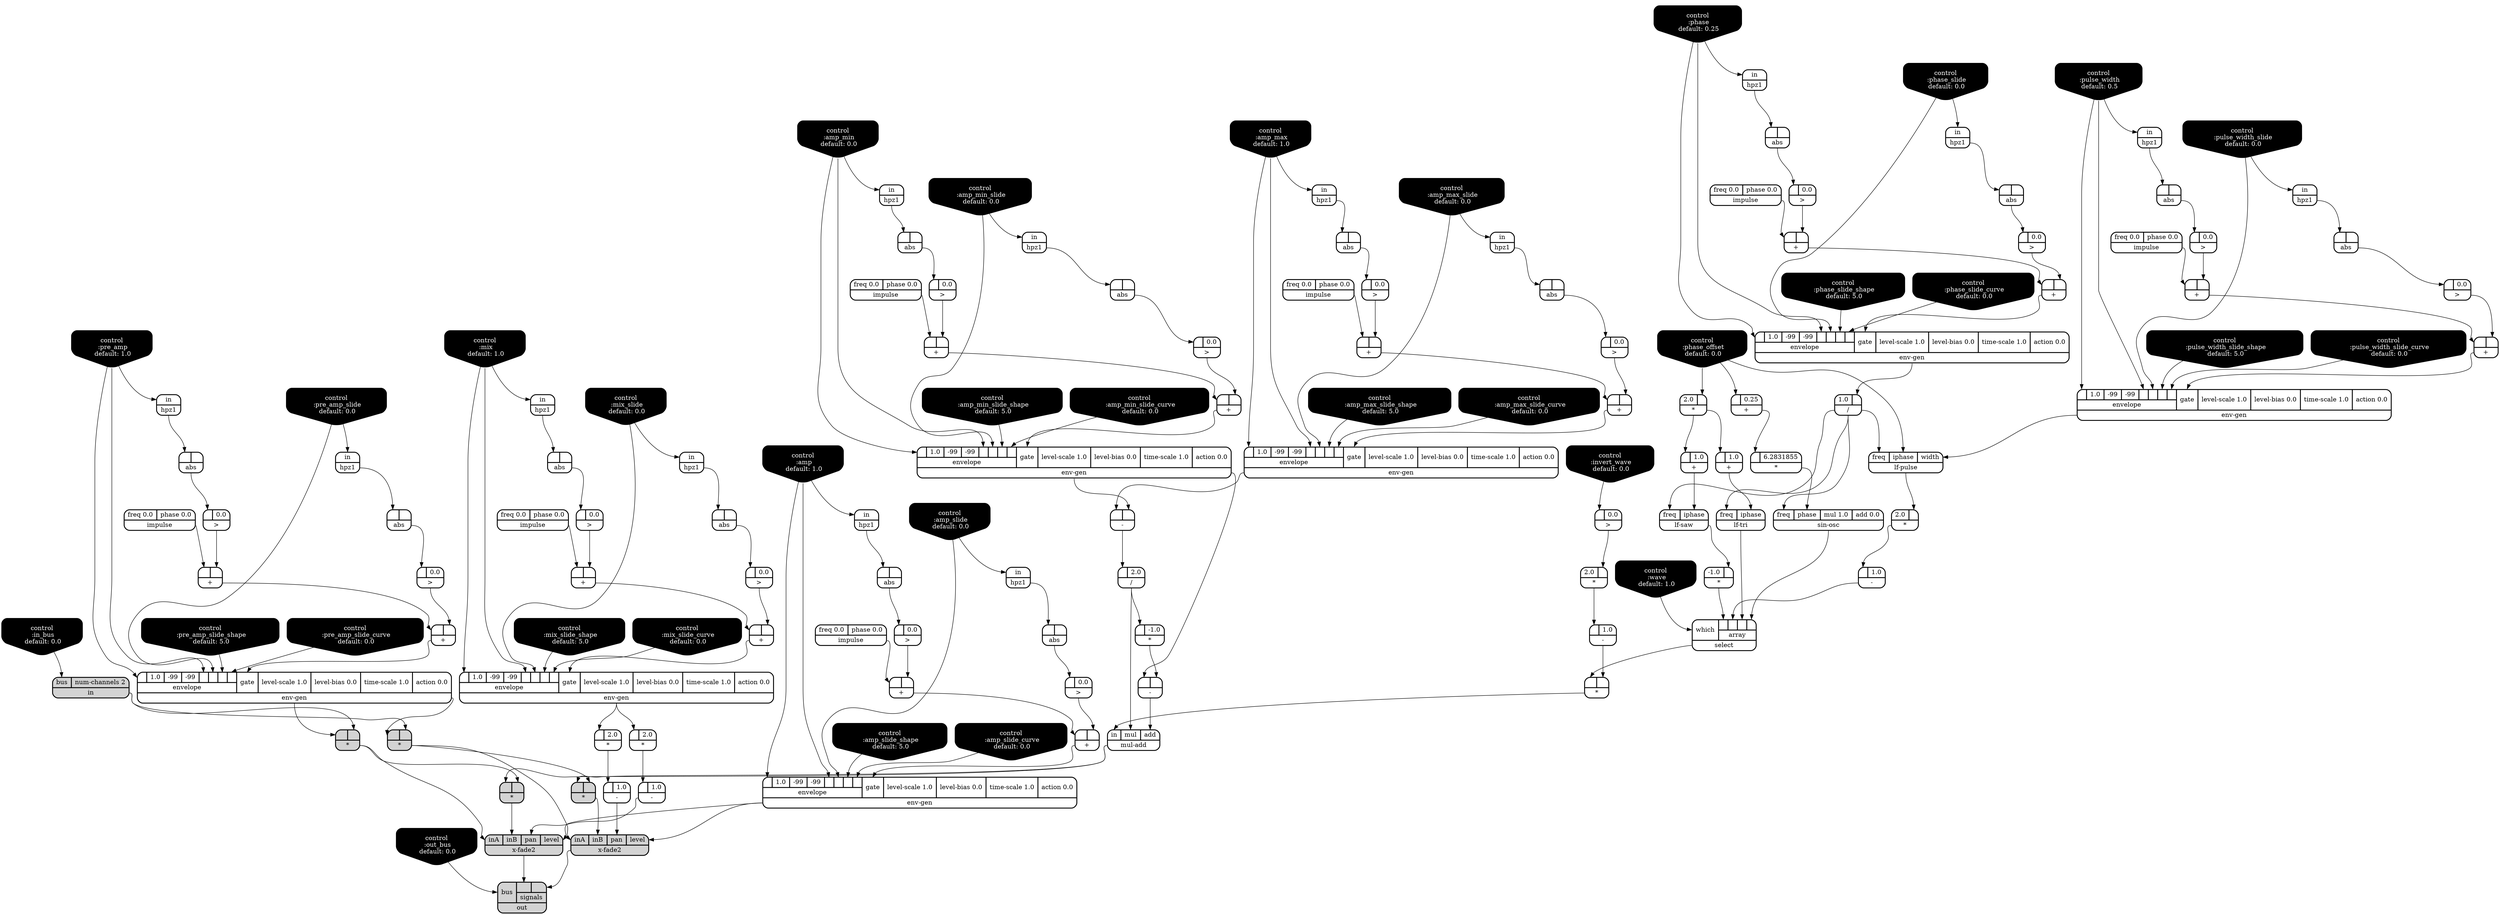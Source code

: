 digraph synthdef {
58 [label = "{{ <a> 2.0|<b> } |<__UG_NAME__>* }" style="bold, rounded" shape=record rankdir=LR];
61 [label = "{{ <a> -1.0|<b> } |<__UG_NAME__>* }" style="bold, rounded" shape=record rankdir=LR];
72 [label = "{{ <a> 2.0|<b> } |<__UG_NAME__>* }" style="bold, rounded" shape=record rankdir=LR];
77 [label = "{{ <a> |<b> 6.2831855} |<__UG_NAME__>* }" style="bold, rounded" shape=record rankdir=LR];
81 [label = "{{ <a> 2.0|<b> } |<__UG_NAME__>* }" style="bold, rounded" shape=record rankdir=LR];
83 [label = "{{ <a> |<b> } |<__UG_NAME__>* }" style="bold, rounded" shape=record rankdir=LR];
96 [label = "{{ <a> |<b> } |<__UG_NAME__>* }" style="filled, bold, rounded"  shape=record rankdir=LR];
103 [label = "{{ <a> |<b> } |<__UG_NAME__>* }" style="filled, bold, rounded"  shape=record rankdir=LR];
114 [label = "{{ <a> |<b> -1.0} |<__UG_NAME__>* }" style="bold, rounded" shape=record rankdir=LR];
117 [label = "{{ <a> |<b> } |<__UG_NAME__>* }" style="filled, bold, rounded"  shape=record rankdir=LR];
125 [label = "{{ <a> |<b> 2.0} |<__UG_NAME__>* }" style="bold, rounded" shape=record rankdir=LR];
133 [label = "{{ <a> |<b> } |<__UG_NAME__>* }" style="filled, bold, rounded"  shape=record rankdir=LR];
134 [label = "{{ <a> |<b> 2.0} |<__UG_NAME__>* }" style="bold, rounded" shape=record rankdir=LR];
40 [label = "{{ <a> |<b> } |<__UG_NAME__>+ }" style="bold, rounded" shape=record rankdir=LR];
44 [label = "{{ <a> |<b> } |<__UG_NAME__>+ }" style="bold, rounded" shape=record rankdir=LR];
51 [label = "{{ <a> |<b> } |<__UG_NAME__>+ }" style="bold, rounded" shape=record rankdir=LR];
55 [label = "{{ <a> |<b> } |<__UG_NAME__>+ }" style="bold, rounded" shape=record rankdir=LR];
59 [label = "{{ <a> |<b> 1.0} |<__UG_NAME__>+ }" style="bold, rounded" shape=record rankdir=LR];
66 [label = "{{ <a> |<b> } |<__UG_NAME__>+ }" style="bold, rounded" shape=record rankdir=LR];
69 [label = "{{ <a> |<b> } |<__UG_NAME__>+ }" style="bold, rounded" shape=record rankdir=LR];
74 [label = "{{ <a> |<b> 1.0} |<__UG_NAME__>+ }" style="bold, rounded" shape=record rankdir=LR];
76 [label = "{{ <a> |<b> 0.25} |<__UG_NAME__>+ }" style="bold, rounded" shape=record rankdir=LR];
89 [label = "{{ <a> |<b> } |<__UG_NAME__>+ }" style="bold, rounded" shape=record rankdir=LR];
93 [label = "{{ <a> |<b> } |<__UG_NAME__>+ }" style="bold, rounded" shape=record rankdir=LR];
102 [label = "{{ <a> |<b> } |<__UG_NAME__>+ }" style="bold, rounded" shape=record rankdir=LR];
107 [label = "{{ <a> |<b> } |<__UG_NAME__>+ }" style="bold, rounded" shape=record rankdir=LR];
110 [label = "{{ <a> |<b> } |<__UG_NAME__>+ }" style="bold, rounded" shape=record rankdir=LR];
119 [label = "{{ <a> |<b> } |<__UG_NAME__>+ }" style="bold, rounded" shape=record rankdir=LR];
123 [label = "{{ <a> |<b> } |<__UG_NAME__>+ }" style="bold, rounded" shape=record rankdir=LR];
130 [label = "{{ <a> |<b> } |<__UG_NAME__>+ }" style="bold, rounded" shape=record rankdir=LR];
73 [label = "{{ <a> |<b> 1.0} |<__UG_NAME__>- }" style="bold, rounded" shape=record rankdir=LR];
82 [label = "{{ <a> |<b> 1.0} |<__UG_NAME__>- }" style="bold, rounded" shape=record rankdir=LR];
112 [label = "{{ <a> |<b> } |<__UG_NAME__>- }" style="bold, rounded" shape=record rankdir=LR];
115 [label = "{{ <a> |<b> } |<__UG_NAME__>- }" style="bold, rounded" shape=record rankdir=LR];
126 [label = "{{ <a> |<b> 1.0} |<__UG_NAME__>- }" style="bold, rounded" shape=record rankdir=LR];
135 [label = "{{ <a> |<b> 1.0} |<__UG_NAME__>- }" style="bold, rounded" shape=record rankdir=LR];
57 [label = "{{ <a> 1.0|<b> } |<__UG_NAME__>/ }" style="bold, rounded" shape=record rankdir=LR];
113 [label = "{{ <a> |<b> 2.0} |<__UG_NAME__>/ }" style="bold, rounded" shape=record rankdir=LR];
35 [label = "{{ <a> |<b> 0.0} |<__UG_NAME__>\> }" style="bold, rounded" shape=record rankdir=LR];
39 [label = "{{ <a> |<b> 0.0} |<__UG_NAME__>\> }" style="bold, rounded" shape=record rankdir=LR];
43 [label = "{{ <a> |<b> 0.0} |<__UG_NAME__>\> }" style="bold, rounded" shape=record rankdir=LR];
50 [label = "{{ <a> |<b> 0.0} |<__UG_NAME__>\> }" style="bold, rounded" shape=record rankdir=LR];
54 [label = "{{ <a> |<b> 0.0} |<__UG_NAME__>\> }" style="bold, rounded" shape=record rankdir=LR];
65 [label = "{{ <a> |<b> 0.0} |<__UG_NAME__>\> }" style="bold, rounded" shape=record rankdir=LR];
68 [label = "{{ <a> |<b> 0.0} |<__UG_NAME__>\> }" style="bold, rounded" shape=record rankdir=LR];
80 [label = "{{ <a> |<b> 0.0} |<__UG_NAME__>\> }" style="bold, rounded" shape=record rankdir=LR];
88 [label = "{{ <a> |<b> 0.0} |<__UG_NAME__>\> }" style="bold, rounded" shape=record rankdir=LR];
92 [label = "{{ <a> |<b> 0.0} |<__UG_NAME__>\> }" style="bold, rounded" shape=record rankdir=LR];
101 [label = "{{ <a> |<b> 0.0} |<__UG_NAME__>\> }" style="bold, rounded" shape=record rankdir=LR];
106 [label = "{{ <a> |<b> 0.0} |<__UG_NAME__>\> }" style="bold, rounded" shape=record rankdir=LR];
109 [label = "{{ <a> |<b> 0.0} |<__UG_NAME__>\> }" style="bold, rounded" shape=record rankdir=LR];
122 [label = "{{ <a> |<b> 0.0} |<__UG_NAME__>\> }" style="bold, rounded" shape=record rankdir=LR];
129 [label = "{{ <a> |<b> 0.0} |<__UG_NAME__>\> }" style="bold, rounded" shape=record rankdir=LR];
34 [label = "{{ <a> |<b> } |<__UG_NAME__>abs }" style="bold, rounded" shape=record rankdir=LR];
38 [label = "{{ <a> |<b> } |<__UG_NAME__>abs }" style="bold, rounded" shape=record rankdir=LR];
42 [label = "{{ <a> |<b> } |<__UG_NAME__>abs }" style="bold, rounded" shape=record rankdir=LR];
49 [label = "{{ <a> |<b> } |<__UG_NAME__>abs }" style="bold, rounded" shape=record rankdir=LR];
53 [label = "{{ <a> |<b> } |<__UG_NAME__>abs }" style="bold, rounded" shape=record rankdir=LR];
64 [label = "{{ <a> |<b> } |<__UG_NAME__>abs }" style="bold, rounded" shape=record rankdir=LR];
67 [label = "{{ <a> |<b> } |<__UG_NAME__>abs }" style="bold, rounded" shape=record rankdir=LR];
87 [label = "{{ <a> |<b> } |<__UG_NAME__>abs }" style="bold, rounded" shape=record rankdir=LR];
91 [label = "{{ <a> |<b> } |<__UG_NAME__>abs }" style="bold, rounded" shape=record rankdir=LR];
100 [label = "{{ <a> |<b> } |<__UG_NAME__>abs }" style="bold, rounded" shape=record rankdir=LR];
105 [label = "{{ <a> |<b> } |<__UG_NAME__>abs }" style="bold, rounded" shape=record rankdir=LR];
108 [label = "{{ <a> |<b> } |<__UG_NAME__>abs }" style="bold, rounded" shape=record rankdir=LR];
121 [label = "{{ <a> |<b> } |<__UG_NAME__>abs }" style="bold, rounded" shape=record rankdir=LR];
128 [label = "{{ <a> |<b> } |<__UG_NAME__>abs }" style="bold, rounded" shape=record rankdir=LR];
0 [label = "control
 :amp
 default: 1.0" shape=invhouse style="rounded, filled, bold" fillcolor=black fontcolor=white ]; 
1 [label = "control
 :amp_slide
 default: 0.0" shape=invhouse style="rounded, filled, bold" fillcolor=black fontcolor=white ]; 
2 [label = "control
 :amp_slide_shape
 default: 5.0" shape=invhouse style="rounded, filled, bold" fillcolor=black fontcolor=white ]; 
3 [label = "control
 :amp_slide_curve
 default: 0.0" shape=invhouse style="rounded, filled, bold" fillcolor=black fontcolor=white ]; 
4 [label = "control
 :mix
 default: 1.0" shape=invhouse style="rounded, filled, bold" fillcolor=black fontcolor=white ]; 
5 [label = "control
 :mix_slide
 default: 0.0" shape=invhouse style="rounded, filled, bold" fillcolor=black fontcolor=white ]; 
6 [label = "control
 :mix_slide_shape
 default: 5.0" shape=invhouse style="rounded, filled, bold" fillcolor=black fontcolor=white ]; 
7 [label = "control
 :mix_slide_curve
 default: 0.0" shape=invhouse style="rounded, filled, bold" fillcolor=black fontcolor=white ]; 
8 [label = "control
 :pre_amp
 default: 1.0" shape=invhouse style="rounded, filled, bold" fillcolor=black fontcolor=white ]; 
9 [label = "control
 :pre_amp_slide
 default: 0.0" shape=invhouse style="rounded, filled, bold" fillcolor=black fontcolor=white ]; 
10 [label = "control
 :pre_amp_slide_shape
 default: 5.0" shape=invhouse style="rounded, filled, bold" fillcolor=black fontcolor=white ]; 
11 [label = "control
 :pre_amp_slide_curve
 default: 0.0" shape=invhouse style="rounded, filled, bold" fillcolor=black fontcolor=white ]; 
12 [label = "control
 :phase
 default: 0.25" shape=invhouse style="rounded, filled, bold" fillcolor=black fontcolor=white ]; 
13 [label = "control
 :phase_slide
 default: 0.0" shape=invhouse style="rounded, filled, bold" fillcolor=black fontcolor=white ]; 
14 [label = "control
 :phase_slide_shape
 default: 5.0" shape=invhouse style="rounded, filled, bold" fillcolor=black fontcolor=white ]; 
15 [label = "control
 :phase_slide_curve
 default: 0.0" shape=invhouse style="rounded, filled, bold" fillcolor=black fontcolor=white ]; 
16 [label = "control
 :amp_min
 default: 0.0" shape=invhouse style="rounded, filled, bold" fillcolor=black fontcolor=white ]; 
17 [label = "control
 :amp_min_slide
 default: 0.0" shape=invhouse style="rounded, filled, bold" fillcolor=black fontcolor=white ]; 
18 [label = "control
 :amp_min_slide_shape
 default: 5.0" shape=invhouse style="rounded, filled, bold" fillcolor=black fontcolor=white ]; 
19 [label = "control
 :amp_min_slide_curve
 default: 0.0" shape=invhouse style="rounded, filled, bold" fillcolor=black fontcolor=white ]; 
20 [label = "control
 :amp_max
 default: 1.0" shape=invhouse style="rounded, filled, bold" fillcolor=black fontcolor=white ]; 
21 [label = "control
 :amp_max_slide
 default: 0.0" shape=invhouse style="rounded, filled, bold" fillcolor=black fontcolor=white ]; 
22 [label = "control
 :amp_max_slide_shape
 default: 5.0" shape=invhouse style="rounded, filled, bold" fillcolor=black fontcolor=white ]; 
23 [label = "control
 :amp_max_slide_curve
 default: 0.0" shape=invhouse style="rounded, filled, bold" fillcolor=black fontcolor=white ]; 
24 [label = "control
 :pulse_width
 default: 0.5" shape=invhouse style="rounded, filled, bold" fillcolor=black fontcolor=white ]; 
25 [label = "control
 :pulse_width_slide
 default: 0.0" shape=invhouse style="rounded, filled, bold" fillcolor=black fontcolor=white ]; 
26 [label = "control
 :pulse_width_slide_shape
 default: 5.0" shape=invhouse style="rounded, filled, bold" fillcolor=black fontcolor=white ]; 
27 [label = "control
 :pulse_width_slide_curve
 default: 0.0" shape=invhouse style="rounded, filled, bold" fillcolor=black fontcolor=white ]; 
28 [label = "control
 :phase_offset
 default: 0.0" shape=invhouse style="rounded, filled, bold" fillcolor=black fontcolor=white ]; 
29 [label = "control
 :wave
 default: 1.0" shape=invhouse style="rounded, filled, bold" fillcolor=black fontcolor=white ]; 
30 [label = "control
 :invert_wave
 default: 0.0" shape=invhouse style="rounded, filled, bold" fillcolor=black fontcolor=white ]; 
31 [label = "control
 :in_bus
 default: 0.0" shape=invhouse style="rounded, filled, bold" fillcolor=black fontcolor=white ]; 
32 [label = "control
 :out_bus
 default: 0.0" shape=invhouse style="rounded, filled, bold" fillcolor=black fontcolor=white ]; 
45 [label = "{{ {{<envelope___control___0>|1.0|-99|-99|<envelope___control___4>|<envelope___control___5>|<envelope___control___6>|<envelope___control___7>}|envelope}|<gate> gate|<level____scale> level-scale 1.0|<level____bias> level-bias 0.0|<time____scale> time-scale 1.0|<action> action 0.0} |<__UG_NAME__>env-gen }" style="bold, rounded" shape=record rankdir=LR];
56 [label = "{{ {{<envelope___control___0>|1.0|-99|-99|<envelope___control___4>|<envelope___control___5>|<envelope___control___6>|<envelope___control___7>}|envelope}|<gate> gate|<level____scale> level-scale 1.0|<level____bias> level-bias 0.0|<time____scale> time-scale 1.0|<action> action 0.0} |<__UG_NAME__>env-gen }" style="bold, rounded" shape=record rankdir=LR];
70 [label = "{{ {{<envelope___control___0>|1.0|-99|-99|<envelope___control___4>|<envelope___control___5>|<envelope___control___6>|<envelope___control___7>}|envelope}|<gate> gate|<level____scale> level-scale 1.0|<level____bias> level-bias 0.0|<time____scale> time-scale 1.0|<action> action 0.0} |<__UG_NAME__>env-gen }" style="bold, rounded" shape=record rankdir=LR];
94 [label = "{{ {{<envelope___control___0>|1.0|-99|-99|<envelope___control___4>|<envelope___control___5>|<envelope___control___6>|<envelope___control___7>}|envelope}|<gate> gate|<level____scale> level-scale 1.0|<level____bias> level-bias 0.0|<time____scale> time-scale 1.0|<action> action 0.0} |<__UG_NAME__>env-gen }" style="bold, rounded" shape=record rankdir=LR];
111 [label = "{{ {{<envelope___control___0>|1.0|-99|-99|<envelope___control___4>|<envelope___control___5>|<envelope___control___6>|<envelope___control___7>}|envelope}|<gate> gate|<level____scale> level-scale 1.0|<level____bias> level-bias 0.0|<time____scale> time-scale 1.0|<action> action 0.0} |<__UG_NAME__>env-gen }" style="bold, rounded" shape=record rankdir=LR];
124 [label = "{{ {{<envelope___control___0>|1.0|-99|-99|<envelope___control___4>|<envelope___control___5>|<envelope___control___6>|<envelope___control___7>}|envelope}|<gate> gate|<level____scale> level-scale 1.0|<level____bias> level-bias 0.0|<time____scale> time-scale 1.0|<action> action 0.0} |<__UG_NAME__>env-gen }" style="bold, rounded" shape=record rankdir=LR];
131 [label = "{{ {{<envelope___control___0>|1.0|-99|-99|<envelope___control___4>|<envelope___control___5>|<envelope___control___6>|<envelope___control___7>}|envelope}|<gate> gate|<level____scale> level-scale 1.0|<level____bias> level-bias 0.0|<time____scale> time-scale 1.0|<action> action 0.0} |<__UG_NAME__>env-gen }" style="bold, rounded" shape=record rankdir=LR];
33 [label = "{{ <in> in} |<__UG_NAME__>hpz1 }" style="bold, rounded" shape=record rankdir=LR];
37 [label = "{{ <in> in} |<__UG_NAME__>hpz1 }" style="bold, rounded" shape=record rankdir=LR];
41 [label = "{{ <in> in} |<__UG_NAME__>hpz1 }" style="bold, rounded" shape=record rankdir=LR];
46 [label = "{{ <in> in} |<__UG_NAME__>hpz1 }" style="bold, rounded" shape=record rankdir=LR];
48 [label = "{{ <in> in} |<__UG_NAME__>hpz1 }" style="bold, rounded" shape=record rankdir=LR];
52 [label = "{{ <in> in} |<__UG_NAME__>hpz1 }" style="bold, rounded" shape=record rankdir=LR];
63 [label = "{{ <in> in} |<__UG_NAME__>hpz1 }" style="bold, rounded" shape=record rankdir=LR];
86 [label = "{{ <in> in} |<__UG_NAME__>hpz1 }" style="bold, rounded" shape=record rankdir=LR];
90 [label = "{{ <in> in} |<__UG_NAME__>hpz1 }" style="bold, rounded" shape=record rankdir=LR];
97 [label = "{{ <in> in} |<__UG_NAME__>hpz1 }" style="bold, rounded" shape=record rankdir=LR];
99 [label = "{{ <in> in} |<__UG_NAME__>hpz1 }" style="bold, rounded" shape=record rankdir=LR];
104 [label = "{{ <in> in} |<__UG_NAME__>hpz1 }" style="bold, rounded" shape=record rankdir=LR];
120 [label = "{{ <in> in} |<__UG_NAME__>hpz1 }" style="bold, rounded" shape=record rankdir=LR];
127 [label = "{{ <in> in} |<__UG_NAME__>hpz1 }" style="bold, rounded" shape=record rankdir=LR];
36 [label = "{{ <freq> freq 0.0|<phase> phase 0.0} |<__UG_NAME__>impulse }" style="bold, rounded" shape=record rankdir=LR];
47 [label = "{{ <freq> freq 0.0|<phase> phase 0.0} |<__UG_NAME__>impulse }" style="bold, rounded" shape=record rankdir=LR];
62 [label = "{{ <freq> freq 0.0|<phase> phase 0.0} |<__UG_NAME__>impulse }" style="bold, rounded" shape=record rankdir=LR];
84 [label = "{{ <freq> freq 0.0|<phase> phase 0.0} |<__UG_NAME__>impulse }" style="bold, rounded" shape=record rankdir=LR];
85 [label = "{{ <freq> freq 0.0|<phase> phase 0.0} |<__UG_NAME__>impulse }" style="bold, rounded" shape=record rankdir=LR];
98 [label = "{{ <freq> freq 0.0|<phase> phase 0.0} |<__UG_NAME__>impulse }" style="bold, rounded" shape=record rankdir=LR];
118 [label = "{{ <freq> freq 0.0|<phase> phase 0.0} |<__UG_NAME__>impulse }" style="bold, rounded" shape=record rankdir=LR];
95 [label = "{{ <bus> bus|<num____channels> num-channels 2} |<__UG_NAME__>in }" style="filled, bold, rounded"  shape=record rankdir=LR];
71 [label = "{{ <freq> freq|<iphase> iphase|<width> width} |<__UG_NAME__>lf-pulse }" style="bold, rounded" shape=record rankdir=LR];
60 [label = "{{ <freq> freq|<iphase> iphase} |<__UG_NAME__>lf-saw }" style="bold, rounded" shape=record rankdir=LR];
75 [label = "{{ <freq> freq|<iphase> iphase} |<__UG_NAME__>lf-tri }" style="bold, rounded" shape=record rankdir=LR];
116 [label = "{{ <in> in|<mul> mul|<add> add} |<__UG_NAME__>mul-add }" style="bold, rounded" shape=record rankdir=LR];
137 [label = "{{ <bus> bus|{{<signals___x____fade2___0>|<signals___x____fade2___1>}|signals}} |<__UG_NAME__>out }" style="filled, bold, rounded"  shape=record rankdir=LR];
79 [label = "{{ <which> which|{{<array___binary____op____u____gen___0>|<array___binary____op____u____gen___1>|<array___lf____tri___2>|<array___sin____osc___3>}|array}} |<__UG_NAME__>select }" style="bold, rounded" shape=record rankdir=LR];
78 [label = "{{ <freq> freq|<phase> phase|<mul> mul 1.0|<add> add 0.0} |<__UG_NAME__>sin-osc }" style="bold, rounded" shape=record rankdir=LR];
132 [label = "{{ <ina> inA|<inb> inB|<pan> pan|<level> level} |<__UG_NAME__>x-fade2 }" style="filled, bold, rounded"  shape=record rankdir=LR];
136 [label = "{{ <ina> inA|<inb> inB|<pan> pan|<level> level} |<__UG_NAME__>x-fade2 }" style="filled, bold, rounded"  shape=record rankdir=LR];

28:__UG_NAME__ -> 58:b ;
60:__UG_NAME__ -> 61:b ;
71:__UG_NAME__ -> 72:b ;
76:__UG_NAME__ -> 77:a ;
80:__UG_NAME__ -> 81:b ;
82:__UG_NAME__ -> 83:b ;
79:__UG_NAME__ -> 83:a ;
95:__UG_NAME__ -> 96:b ;
94:__UG_NAME__ -> 96:a ;
95:__UG_NAME__ -> 103:b ;
94:__UG_NAME__ -> 103:a ;
113:__UG_NAME__ -> 114:a ;
103:__UG_NAME__ -> 117:b ;
116:__UG_NAME__ -> 117:a ;
124:__UG_NAME__ -> 125:a ;
96:__UG_NAME__ -> 133:b ;
116:__UG_NAME__ -> 133:a ;
124:__UG_NAME__ -> 134:a ;
39:__UG_NAME__ -> 40:b ;
36:__UG_NAME__ -> 40:a ;
43:__UG_NAME__ -> 44:b ;
40:__UG_NAME__ -> 44:a ;
50:__UG_NAME__ -> 51:b ;
47:__UG_NAME__ -> 51:a ;
54:__UG_NAME__ -> 55:b ;
51:__UG_NAME__ -> 55:a ;
58:__UG_NAME__ -> 59:a ;
65:__UG_NAME__ -> 66:b ;
62:__UG_NAME__ -> 66:a ;
68:__UG_NAME__ -> 69:b ;
66:__UG_NAME__ -> 69:a ;
58:__UG_NAME__ -> 74:a ;
28:__UG_NAME__ -> 76:a ;
88:__UG_NAME__ -> 89:b ;
85:__UG_NAME__ -> 89:a ;
92:__UG_NAME__ -> 93:b ;
89:__UG_NAME__ -> 93:a ;
101:__UG_NAME__ -> 102:b ;
98:__UG_NAME__ -> 102:a ;
106:__UG_NAME__ -> 107:b ;
84:__UG_NAME__ -> 107:a ;
109:__UG_NAME__ -> 110:b ;
107:__UG_NAME__ -> 110:a ;
35:__UG_NAME__ -> 119:b ;
118:__UG_NAME__ -> 119:a ;
122:__UG_NAME__ -> 123:b ;
119:__UG_NAME__ -> 123:a ;
129:__UG_NAME__ -> 130:b ;
102:__UG_NAME__ -> 130:a ;
72:__UG_NAME__ -> 73:a ;
81:__UG_NAME__ -> 82:a ;
45:__UG_NAME__ -> 112:b ;
111:__UG_NAME__ -> 112:a ;
114:__UG_NAME__ -> 115:b ;
45:__UG_NAME__ -> 115:a ;
125:__UG_NAME__ -> 126:a ;
134:__UG_NAME__ -> 135:a ;
56:__UG_NAME__ -> 57:b ;
112:__UG_NAME__ -> 113:a ;
34:__UG_NAME__ -> 35:a ;
38:__UG_NAME__ -> 39:a ;
42:__UG_NAME__ -> 43:a ;
49:__UG_NAME__ -> 50:a ;
53:__UG_NAME__ -> 54:a ;
64:__UG_NAME__ -> 65:a ;
67:__UG_NAME__ -> 68:a ;
30:__UG_NAME__ -> 80:a ;
87:__UG_NAME__ -> 88:a ;
91:__UG_NAME__ -> 92:a ;
100:__UG_NAME__ -> 101:a ;
105:__UG_NAME__ -> 106:a ;
108:__UG_NAME__ -> 109:a ;
121:__UG_NAME__ -> 122:a ;
128:__UG_NAME__ -> 129:a ;
33:__UG_NAME__ -> 34:a ;
37:__UG_NAME__ -> 38:a ;
41:__UG_NAME__ -> 42:a ;
48:__UG_NAME__ -> 49:a ;
52:__UG_NAME__ -> 53:a ;
63:__UG_NAME__ -> 64:a ;
46:__UG_NAME__ -> 67:a ;
86:__UG_NAME__ -> 87:a ;
90:__UG_NAME__ -> 91:a ;
99:__UG_NAME__ -> 100:a ;
104:__UG_NAME__ -> 105:a ;
97:__UG_NAME__ -> 108:a ;
120:__UG_NAME__ -> 121:a ;
127:__UG_NAME__ -> 128:a ;
44:__UG_NAME__ -> 45:gate ;
16:__UG_NAME__ -> 45:envelope___control___0 ;
16:__UG_NAME__ -> 45:envelope___control___4 ;
17:__UG_NAME__ -> 45:envelope___control___5 ;
18:__UG_NAME__ -> 45:envelope___control___6 ;
19:__UG_NAME__ -> 45:envelope___control___7 ;
55:__UG_NAME__ -> 56:gate ;
12:__UG_NAME__ -> 56:envelope___control___0 ;
12:__UG_NAME__ -> 56:envelope___control___4 ;
13:__UG_NAME__ -> 56:envelope___control___5 ;
14:__UG_NAME__ -> 56:envelope___control___6 ;
15:__UG_NAME__ -> 56:envelope___control___7 ;
69:__UG_NAME__ -> 70:gate ;
24:__UG_NAME__ -> 70:envelope___control___0 ;
24:__UG_NAME__ -> 70:envelope___control___4 ;
25:__UG_NAME__ -> 70:envelope___control___5 ;
26:__UG_NAME__ -> 70:envelope___control___6 ;
27:__UG_NAME__ -> 70:envelope___control___7 ;
93:__UG_NAME__ -> 94:gate ;
8:__UG_NAME__ -> 94:envelope___control___0 ;
8:__UG_NAME__ -> 94:envelope___control___4 ;
9:__UG_NAME__ -> 94:envelope___control___5 ;
10:__UG_NAME__ -> 94:envelope___control___6 ;
11:__UG_NAME__ -> 94:envelope___control___7 ;
110:__UG_NAME__ -> 111:gate ;
20:__UG_NAME__ -> 111:envelope___control___0 ;
20:__UG_NAME__ -> 111:envelope___control___4 ;
21:__UG_NAME__ -> 111:envelope___control___5 ;
22:__UG_NAME__ -> 111:envelope___control___6 ;
23:__UG_NAME__ -> 111:envelope___control___7 ;
123:__UG_NAME__ -> 124:gate ;
4:__UG_NAME__ -> 124:envelope___control___0 ;
4:__UG_NAME__ -> 124:envelope___control___4 ;
5:__UG_NAME__ -> 124:envelope___control___5 ;
6:__UG_NAME__ -> 124:envelope___control___6 ;
7:__UG_NAME__ -> 124:envelope___control___7 ;
130:__UG_NAME__ -> 131:gate ;
0:__UG_NAME__ -> 131:envelope___control___0 ;
0:__UG_NAME__ -> 131:envelope___control___4 ;
1:__UG_NAME__ -> 131:envelope___control___5 ;
2:__UG_NAME__ -> 131:envelope___control___6 ;
3:__UG_NAME__ -> 131:envelope___control___7 ;
4:__UG_NAME__ -> 33:in ;
16:__UG_NAME__ -> 37:in ;
17:__UG_NAME__ -> 41:in ;
25:__UG_NAME__ -> 46:in ;
12:__UG_NAME__ -> 48:in ;
13:__UG_NAME__ -> 52:in ;
24:__UG_NAME__ -> 63:in ;
8:__UG_NAME__ -> 86:in ;
9:__UG_NAME__ -> 90:in ;
21:__UG_NAME__ -> 97:in ;
0:__UG_NAME__ -> 99:in ;
20:__UG_NAME__ -> 104:in ;
5:__UG_NAME__ -> 120:in ;
1:__UG_NAME__ -> 127:in ;
31:__UG_NAME__ -> 95:bus ;
70:__UG_NAME__ -> 71:width ;
28:__UG_NAME__ -> 71:iphase ;
57:__UG_NAME__ -> 71:freq ;
59:__UG_NAME__ -> 60:iphase ;
57:__UG_NAME__ -> 60:freq ;
74:__UG_NAME__ -> 75:iphase ;
57:__UG_NAME__ -> 75:freq ;
115:__UG_NAME__ -> 116:add ;
113:__UG_NAME__ -> 116:mul ;
83:__UG_NAME__ -> 116:in ;
136:__UG_NAME__ -> 137:signals___x____fade2___0 ;
132:__UG_NAME__ -> 137:signals___x____fade2___1 ;
32:__UG_NAME__ -> 137:bus ;
61:__UG_NAME__ -> 79:array___binary____op____u____gen___0 ;
73:__UG_NAME__ -> 79:array___binary____op____u____gen___1 ;
75:__UG_NAME__ -> 79:array___lf____tri___2 ;
78:__UG_NAME__ -> 79:array___sin____osc___3 ;
29:__UG_NAME__ -> 79:which ;
77:__UG_NAME__ -> 78:phase ;
57:__UG_NAME__ -> 78:freq ;
131:__UG_NAME__ -> 132:level ;
126:__UG_NAME__ -> 132:pan ;
117:__UG_NAME__ -> 132:inb ;
103:__UG_NAME__ -> 132:ina ;
131:__UG_NAME__ -> 136:level ;
135:__UG_NAME__ -> 136:pan ;
133:__UG_NAME__ -> 136:inb ;
96:__UG_NAME__ -> 136:ina ;

}